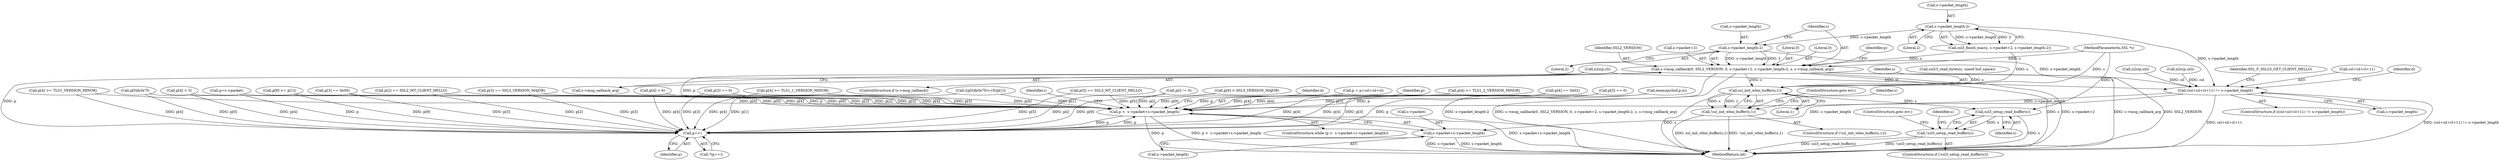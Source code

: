 digraph "0_openssl_26a59d9b46574e457870197dffa802871b4c8fc7_0@pointer" {
"1000805" [label="(Call,s->packet_length-2)"];
"1000787" [label="(Call,s->packet_length-2)"];
"1000796" [label="(Call,s->msg_callback(0, SSL2_VERSION, 0, s->packet+2, s->packet_length-2, s, s->msg_callback_arg))"];
"1001076" [label="(Call,ssl_init_wbio_buffer(s,1))"];
"1001075" [label="(Call,!ssl_init_wbio_buffer(s,1))"];
"1001097" [label="(Call,ssl3_setup_read_buffer(s))"];
"1001096" [label="(Call,!ssl3_setup_read_buffer(s))"];
"1000841" [label="(Call,(csl+sil+cl+11) != s->packet_length)"];
"1000985" [label="(Call,p <  s->packet+s->packet_length)"];
"1001000" [label="(Call,p++)"];
"1000987" [label="(Call,s->packet+s->packet_length)"];
"1000854" [label="(Identifier,SSL_F_SSL23_GET_CLIENT_HELLO)"];
"1000452" [label="(Call,p[4] < 5)"];
"1000811" [label="(Call,s->msg_callback_arg)"];
"1000987" [label="(Call,s->packet+s->packet_length)"];
"1000842" [label="(Call,csl+sil+cl+11)"];
"1000457" [label="(Call,p[9] >= p[1])"];
"1000991" [label="(Call,s->packet_length)"];
"1001079" [label="(ControlStructure,goto err;)"];
"1000269" [label="(Call,p[3] == SSL3_VERSION_MAJOR)"];
"1001098" [label="(Identifier,s)"];
"1001099" [label="(ControlStructure,goto err;)"];
"1000323" [label="(Call,p[4] >= TLS1_1_VERSION_MINOR)"];
"1000736" [label="(Call,((p[0]&0x7f)<<8)|p[1])"];
"1000999" [label="(Call,*(p++))"];
"1000796" [label="(Call,s->msg_callback(0, SSL2_VERSION, 0, s->packet+2, s->packet_length-2, s, s->msg_callback_arg))"];
"1000815" [label="(Identifier,p)"];
"1000715" [label="(Call,p=s->packet)"];
"1001076" [label="(Call,ssl_init_wbio_buffer(s,1))"];
"1000988" [label="(Call,s->packet)"];
"1001075" [label="(Call,!ssl_init_wbio_buffer(s,1))"];
"1001074" [label="(ControlStructure,if (!ssl_init_wbio_buffer(s,1)))"];
"1000998" [label="(Identifier,d)"];
"1000479" [label="(Call,p[4] < 6)"];
"1001095" [label="(ControlStructure,if (!ssl3_setup_read_buffer(s)))"];
"1000788" [label="(Call,s->packet_length)"];
"1000780" [label="(Call,ssl3_finish_mac(s, s->packet+2, s->packet_length-2))"];
"1000935" [label="(Call,p[i] != 0)"];
"1000490" [label="(Call,p[9] > SSL3_VERSION_MAJOR)"];
"1000975" [label="(Call,p = p+csl+sil+cl)"];
"1000860" [label="(Identifier,d)"];
"1000825" [label="(Call,n2s(p,sil))"];
"1000792" [label="(ControlStructure,if (s->msg_callback))"];
"1000791" [label="(Literal,2)"];
"1001077" [label="(Identifier,s)"];
"1000986" [label="(Identifier,p)"];
"1001078" [label="(Literal,1)"];
"1001000" [label="(Call,p++)"];
"1000841" [label="(Call,(csl+sil+cl+11) != s->packet_length)"];
"1000298" [label="(Call,p[4] >= TLS1_2_VERSION_MINOR)"];
"1000798" [label="(Identifier,SSL2_VERSION)"];
"1000800" [label="(Call,s->packet+2)"];
"1000237" [label="(Call,p[4] == 0x02)"];
"1000447" [label="(Call,p[3] == 0)"];
"1000787" [label="(Call,s->packet_length-2)"];
"1000440" [label="(Call,p[5] == SSL3_MT_CLIENT_HELLO)"];
"1000985" [label="(Call,p <  s->packet+s->packet_length)"];
"1000809" [label="(Literal,2)"];
"1001102" [label="(Identifier,s)"];
"1000290" [label="(Call,p[4] >= TLS1_VERSION_MINOR)"];
"1000738" [label="(Call,p[0]&0x7f)"];
"1001274" [label="(MethodReturn,int)"];
"1001097" [label="(Call,ssl3_setup_read_buffer(s))"];
"1001096" [label="(Call,!ssl3_setup_read_buffer(s))"];
"1000805" [label="(Call,s->packet_length-2)"];
"1000849" [label="(Call,s->packet_length)"];
"1001082" [label="(Identifier,s)"];
"1000797" [label="(Literal,0)"];
"1000232" [label="(Call,p[3] == 0x00)"];
"1000224" [label="(Call,p[2] == SSL2_MT_CLIENT_HELLO)"];
"1001003" [label="(Identifier,i)"];
"1000474" [label="(Call,p[3] == 0)"];
"1000799" [label="(Literal,0)"];
"1000828" [label="(Call,n2s(p,cl))"];
"1000810" [label="(Identifier,s)"];
"1000984" [label="(ControlStructure,while (p <  s->packet+s->packet_length))"];
"1001001" [label="(Identifier,p)"];
"1000806" [label="(Call,s->packet_length)"];
"1000146" [label="(MethodParameterIn,SSL *s)"];
"1000197" [label="(Call,ssl23_read_bytes(s, sizeof buf_space))"];
"1000213" [label="(Call,memcpy(buf,p,n))"];
"1000822" [label="(Call,n2s(p,csl))"];
"1000840" [label="(ControlStructure,if ((csl+sil+cl+11) != s->packet_length))"];
"1000805" -> "1000796"  [label="AST: "];
"1000805" -> "1000809"  [label="CFG: "];
"1000806" -> "1000805"  [label="AST: "];
"1000809" -> "1000805"  [label="AST: "];
"1000810" -> "1000805"  [label="CFG: "];
"1000805" -> "1000796"  [label="DDG: s->packet_length"];
"1000805" -> "1000796"  [label="DDG: 2"];
"1000787" -> "1000805"  [label="DDG: s->packet_length"];
"1000805" -> "1000841"  [label="DDG: s->packet_length"];
"1000787" -> "1000780"  [label="AST: "];
"1000787" -> "1000791"  [label="CFG: "];
"1000788" -> "1000787"  [label="AST: "];
"1000791" -> "1000787"  [label="AST: "];
"1000780" -> "1000787"  [label="CFG: "];
"1000787" -> "1000780"  [label="DDG: s->packet_length"];
"1000787" -> "1000780"  [label="DDG: 2"];
"1000787" -> "1000841"  [label="DDG: s->packet_length"];
"1000796" -> "1000792"  [label="AST: "];
"1000796" -> "1000811"  [label="CFG: "];
"1000797" -> "1000796"  [label="AST: "];
"1000798" -> "1000796"  [label="AST: "];
"1000799" -> "1000796"  [label="AST: "];
"1000800" -> "1000796"  [label="AST: "];
"1000810" -> "1000796"  [label="AST: "];
"1000811" -> "1000796"  [label="AST: "];
"1000815" -> "1000796"  [label="CFG: "];
"1000796" -> "1001274"  [label="DDG: s"];
"1000796" -> "1001274"  [label="DDG: s->packet_length-2"];
"1000796" -> "1001274"  [label="DDG: s->msg_callback(0, SSL2_VERSION, 0, s->packet+2, s->packet_length-2, s, s->msg_callback_arg)"];
"1000796" -> "1001274"  [label="DDG: s->packet+2"];
"1000796" -> "1001274"  [label="DDG: s->msg_callback_arg"];
"1000796" -> "1001274"  [label="DDG: SSL2_VERSION"];
"1000780" -> "1000796"  [label="DDG: s"];
"1000146" -> "1000796"  [label="DDG: s"];
"1000796" -> "1001076"  [label="DDG: s"];
"1001076" -> "1001075"  [label="AST: "];
"1001076" -> "1001078"  [label="CFG: "];
"1001077" -> "1001076"  [label="AST: "];
"1001078" -> "1001076"  [label="AST: "];
"1001075" -> "1001076"  [label="CFG: "];
"1001076" -> "1001274"  [label="DDG: s"];
"1001076" -> "1001075"  [label="DDG: s"];
"1001076" -> "1001075"  [label="DDG: 1"];
"1000780" -> "1001076"  [label="DDG: s"];
"1000197" -> "1001076"  [label="DDG: s"];
"1000146" -> "1001076"  [label="DDG: s"];
"1001076" -> "1001097"  [label="DDG: s"];
"1001075" -> "1001074"  [label="AST: "];
"1001079" -> "1001075"  [label="CFG: "];
"1001082" -> "1001075"  [label="CFG: "];
"1001075" -> "1001274"  [label="DDG: !ssl_init_wbio_buffer(s,1)"];
"1001075" -> "1001274"  [label="DDG: ssl_init_wbio_buffer(s,1)"];
"1001097" -> "1001096"  [label="AST: "];
"1001097" -> "1001098"  [label="CFG: "];
"1001098" -> "1001097"  [label="AST: "];
"1001096" -> "1001097"  [label="CFG: "];
"1001097" -> "1001274"  [label="DDG: s"];
"1001097" -> "1001096"  [label="DDG: s"];
"1000146" -> "1001097"  [label="DDG: s"];
"1001096" -> "1001095"  [label="AST: "];
"1001099" -> "1001096"  [label="CFG: "];
"1001102" -> "1001096"  [label="CFG: "];
"1001096" -> "1001274"  [label="DDG: ssl3_setup_read_buffer(s)"];
"1001096" -> "1001274"  [label="DDG: !ssl3_setup_read_buffer(s)"];
"1000841" -> "1000840"  [label="AST: "];
"1000841" -> "1000849"  [label="CFG: "];
"1000842" -> "1000841"  [label="AST: "];
"1000849" -> "1000841"  [label="AST: "];
"1000854" -> "1000841"  [label="CFG: "];
"1000860" -> "1000841"  [label="CFG: "];
"1000841" -> "1001274"  [label="DDG: csl+sil+cl+11"];
"1000841" -> "1001274"  [label="DDG: (csl+sil+cl+11) != s->packet_length"];
"1000822" -> "1000841"  [label="DDG: csl"];
"1000825" -> "1000841"  [label="DDG: sil"];
"1000828" -> "1000841"  [label="DDG: cl"];
"1000841" -> "1000985"  [label="DDG: s->packet_length"];
"1000841" -> "1000987"  [label="DDG: s->packet_length"];
"1000985" -> "1000984"  [label="AST: "];
"1000985" -> "1000987"  [label="CFG: "];
"1000986" -> "1000985"  [label="AST: "];
"1000987" -> "1000985"  [label="AST: "];
"1000998" -> "1000985"  [label="CFG: "];
"1001003" -> "1000985"  [label="CFG: "];
"1000985" -> "1001274"  [label="DDG: s->packet+s->packet_length"];
"1000985" -> "1001274"  [label="DDG: p"];
"1000985" -> "1001274"  [label="DDG: p <  s->packet+s->packet_length"];
"1000935" -> "1000985"  [label="DDG: p[i]"];
"1000736" -> "1000985"  [label="DDG: p[1]"];
"1000738" -> "1000985"  [label="DDG: p[0]"];
"1001000" -> "1000985"  [label="DDG: p"];
"1000490" -> "1000985"  [label="DDG: p[9]"];
"1000457" -> "1000985"  [label="DDG: p[9]"];
"1000440" -> "1000985"  [label="DDG: p[5]"];
"1000975" -> "1000985"  [label="DDG: p"];
"1000224" -> "1000985"  [label="DDG: p[2]"];
"1000290" -> "1000985"  [label="DDG: p[4]"];
"1000715" -> "1000985"  [label="DDG: p"];
"1000298" -> "1000985"  [label="DDG: p[4]"];
"1000479" -> "1000985"  [label="DDG: p[4]"];
"1000452" -> "1000985"  [label="DDG: p[4]"];
"1000323" -> "1000985"  [label="DDG: p[4]"];
"1000237" -> "1000985"  [label="DDG: p[4]"];
"1000213" -> "1000985"  [label="DDG: p"];
"1000828" -> "1000985"  [label="DDG: p"];
"1000474" -> "1000985"  [label="DDG: p[3]"];
"1000269" -> "1000985"  [label="DDG: p[3]"];
"1000447" -> "1000985"  [label="DDG: p[3]"];
"1000232" -> "1000985"  [label="DDG: p[3]"];
"1000985" -> "1001000"  [label="DDG: p"];
"1001000" -> "1000999"  [label="AST: "];
"1001000" -> "1001001"  [label="CFG: "];
"1001001" -> "1001000"  [label="AST: "];
"1000999" -> "1001000"  [label="CFG: "];
"1000935" -> "1001000"  [label="DDG: p[i]"];
"1000736" -> "1001000"  [label="DDG: p[1]"];
"1000738" -> "1001000"  [label="DDG: p[0]"];
"1000490" -> "1001000"  [label="DDG: p[9]"];
"1000457" -> "1001000"  [label="DDG: p[9]"];
"1000440" -> "1001000"  [label="DDG: p[5]"];
"1000224" -> "1001000"  [label="DDG: p[2]"];
"1000290" -> "1001000"  [label="DDG: p[4]"];
"1000715" -> "1001000"  [label="DDG: p"];
"1000298" -> "1001000"  [label="DDG: p[4]"];
"1000479" -> "1001000"  [label="DDG: p[4]"];
"1000452" -> "1001000"  [label="DDG: p[4]"];
"1000323" -> "1001000"  [label="DDG: p[4]"];
"1000237" -> "1001000"  [label="DDG: p[4]"];
"1000213" -> "1001000"  [label="DDG: p"];
"1000828" -> "1001000"  [label="DDG: p"];
"1000474" -> "1001000"  [label="DDG: p[3]"];
"1000269" -> "1001000"  [label="DDG: p[3]"];
"1000447" -> "1001000"  [label="DDG: p[3]"];
"1000232" -> "1001000"  [label="DDG: p[3]"];
"1000987" -> "1000991"  [label="CFG: "];
"1000988" -> "1000987"  [label="AST: "];
"1000991" -> "1000987"  [label="AST: "];
"1000987" -> "1001274"  [label="DDG: s->packet"];
"1000987" -> "1001274"  [label="DDG: s->packet_length"];
}
